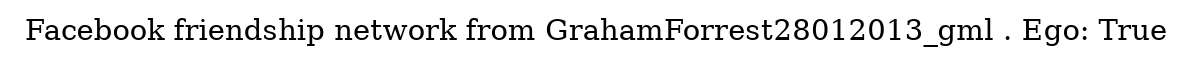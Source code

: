 digraph  {
	graph [label="Facebook friendship network from GrahamForrest28012013_gml . Ego: True"];
}
